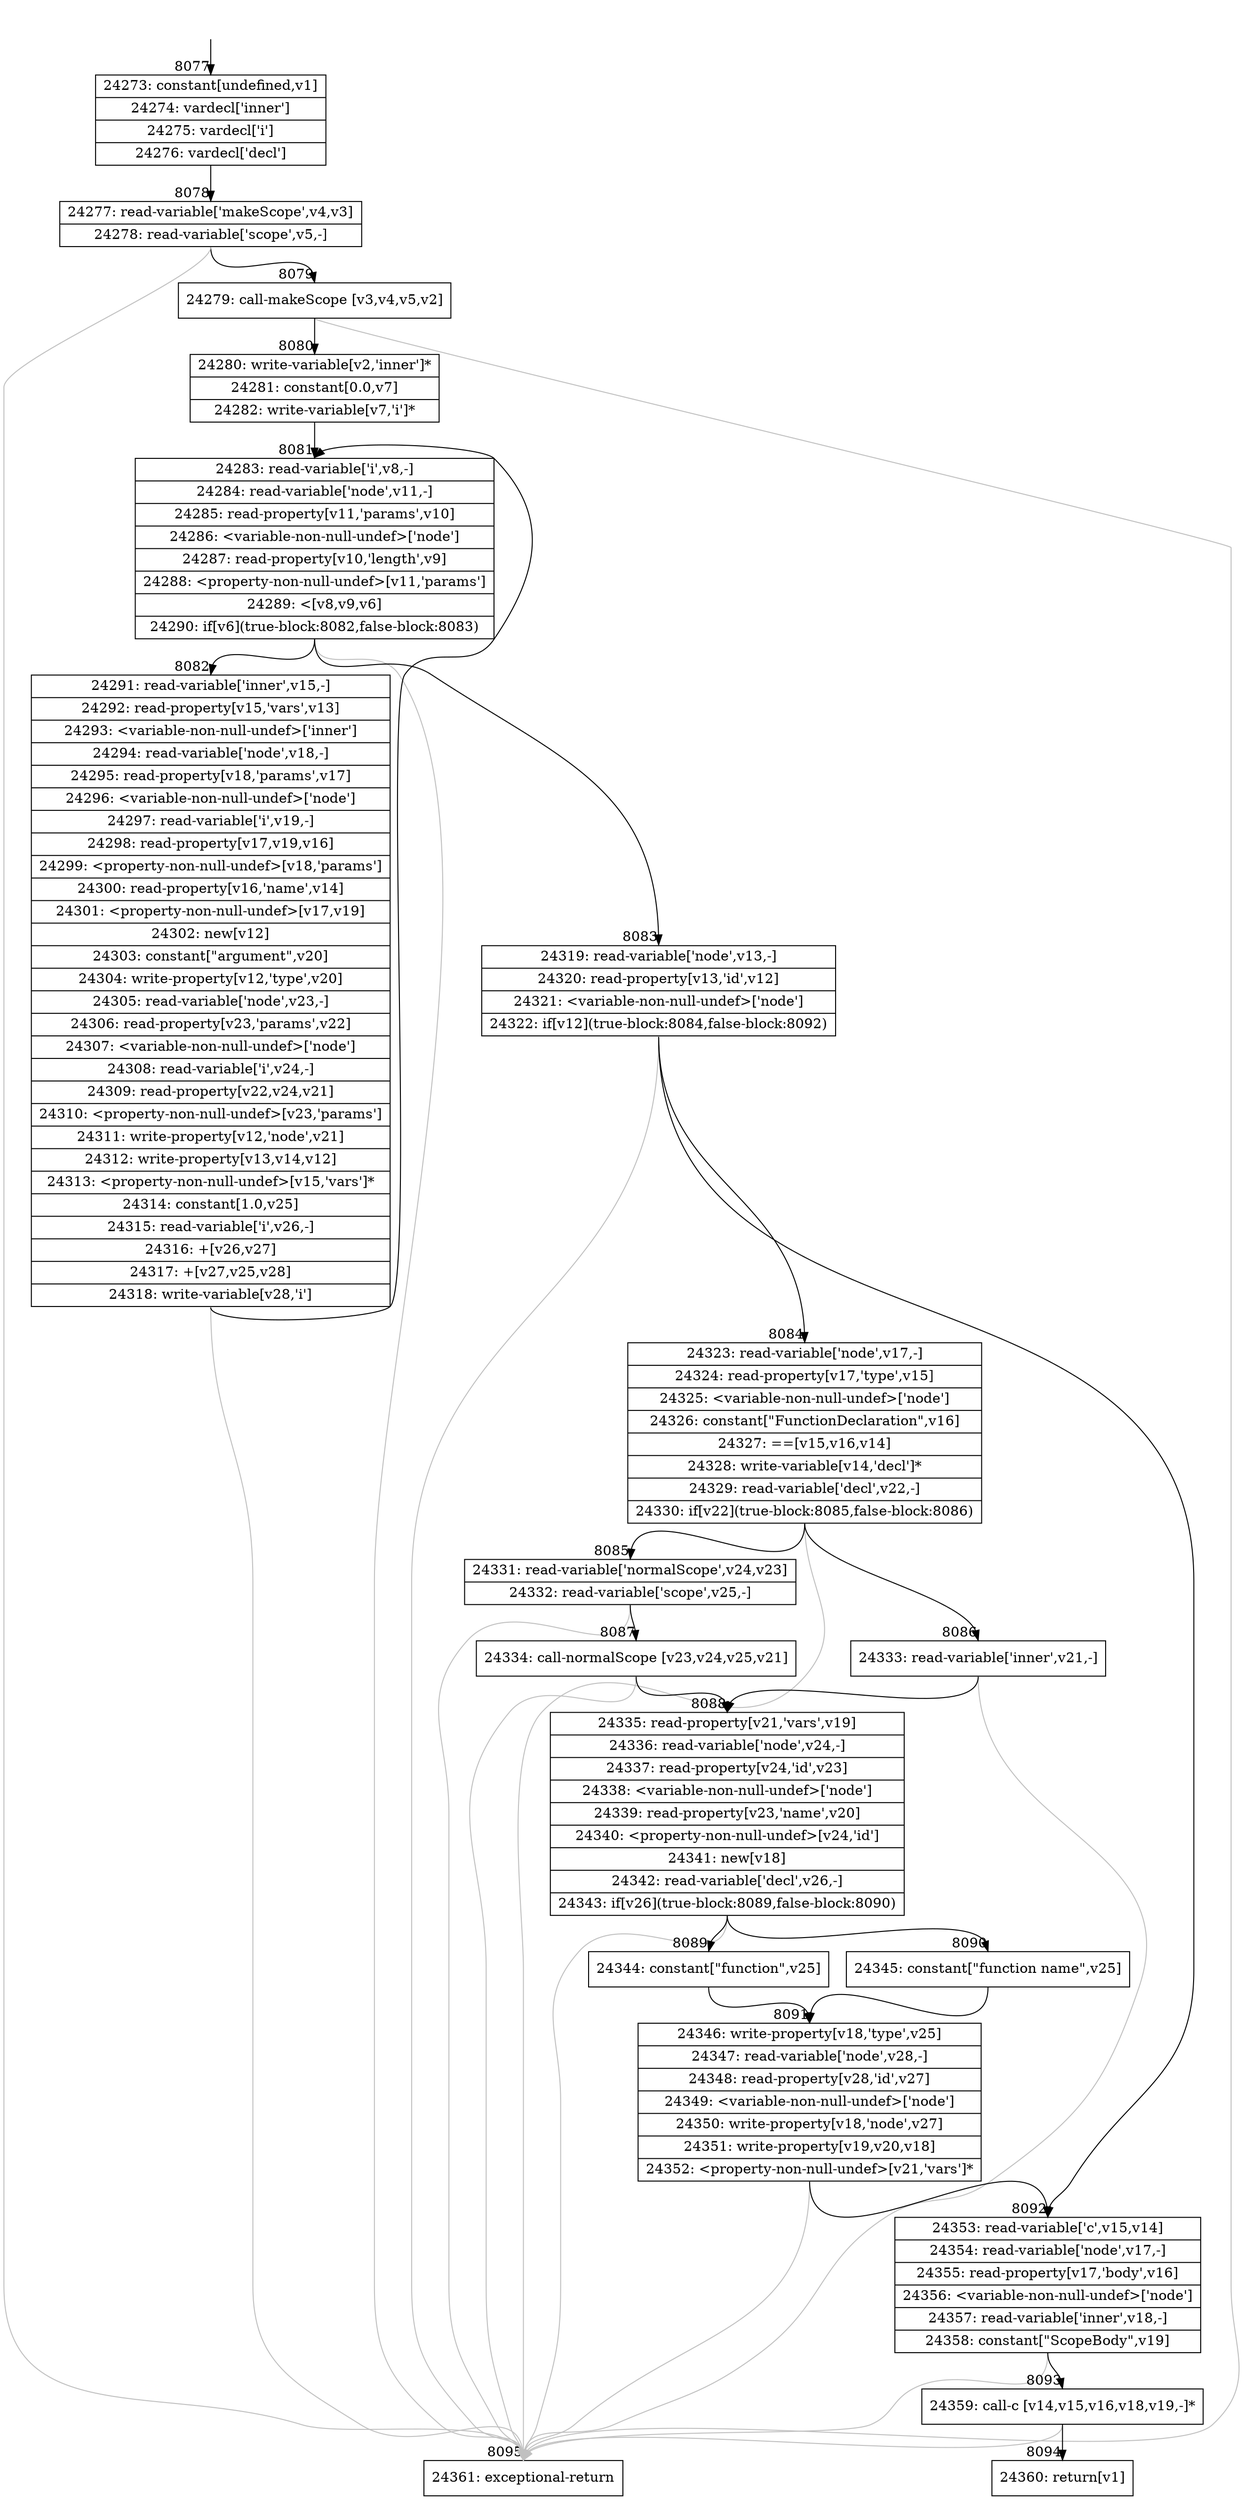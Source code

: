 digraph {
rankdir="TD"
BB_entry454[shape=none,label=""];
BB_entry454 -> BB8077 [tailport=s, headport=n, headlabel="    8077"]
BB8077 [shape=record label="{24273: constant[undefined,v1]|24274: vardecl['inner']|24275: vardecl['i']|24276: vardecl['decl']}" ] 
BB8077 -> BB8078 [tailport=s, headport=n, headlabel="      8078"]
BB8078 [shape=record label="{24277: read-variable['makeScope',v4,v3]|24278: read-variable['scope',v5,-]}" ] 
BB8078 -> BB8079 [tailport=s, headport=n, headlabel="      8079"]
BB8078 -> BB8095 [tailport=s, headport=n, color=gray, headlabel="      8095"]
BB8079 [shape=record label="{24279: call-makeScope [v3,v4,v5,v2]}" ] 
BB8079 -> BB8080 [tailport=s, headport=n, headlabel="      8080"]
BB8079 -> BB8095 [tailport=s, headport=n, color=gray]
BB8080 [shape=record label="{24280: write-variable[v2,'inner']*|24281: constant[0.0,v7]|24282: write-variable[v7,'i']*}" ] 
BB8080 -> BB8081 [tailport=s, headport=n, headlabel="      8081"]
BB8081 [shape=record label="{24283: read-variable['i',v8,-]|24284: read-variable['node',v11,-]|24285: read-property[v11,'params',v10]|24286: \<variable-non-null-undef\>['node']|24287: read-property[v10,'length',v9]|24288: \<property-non-null-undef\>[v11,'params']|24289: \<[v8,v9,v6]|24290: if[v6](true-block:8082,false-block:8083)}" ] 
BB8081 -> BB8082 [tailport=s, headport=n, headlabel="      8082"]
BB8081 -> BB8083 [tailport=s, headport=n, headlabel="      8083"]
BB8081 -> BB8095 [tailport=s, headport=n, color=gray]
BB8082 [shape=record label="{24291: read-variable['inner',v15,-]|24292: read-property[v15,'vars',v13]|24293: \<variable-non-null-undef\>['inner']|24294: read-variable['node',v18,-]|24295: read-property[v18,'params',v17]|24296: \<variable-non-null-undef\>['node']|24297: read-variable['i',v19,-]|24298: read-property[v17,v19,v16]|24299: \<property-non-null-undef\>[v18,'params']|24300: read-property[v16,'name',v14]|24301: \<property-non-null-undef\>[v17,v19]|24302: new[v12]|24303: constant[\"argument\",v20]|24304: write-property[v12,'type',v20]|24305: read-variable['node',v23,-]|24306: read-property[v23,'params',v22]|24307: \<variable-non-null-undef\>['node']|24308: read-variable['i',v24,-]|24309: read-property[v22,v24,v21]|24310: \<property-non-null-undef\>[v23,'params']|24311: write-property[v12,'node',v21]|24312: write-property[v13,v14,v12]|24313: \<property-non-null-undef\>[v15,'vars']*|24314: constant[1.0,v25]|24315: read-variable['i',v26,-]|24316: +[v26,v27]|24317: +[v27,v25,v28]|24318: write-variable[v28,'i']}" ] 
BB8082 -> BB8081 [tailport=s, headport=n]
BB8082 -> BB8095 [tailport=s, headport=n, color=gray]
BB8083 [shape=record label="{24319: read-variable['node',v13,-]|24320: read-property[v13,'id',v12]|24321: \<variable-non-null-undef\>['node']|24322: if[v12](true-block:8084,false-block:8092)}" ] 
BB8083 -> BB8084 [tailport=s, headport=n, headlabel="      8084"]
BB8083 -> BB8092 [tailport=s, headport=n, headlabel="      8092"]
BB8083 -> BB8095 [tailport=s, headport=n, color=gray]
BB8084 [shape=record label="{24323: read-variable['node',v17,-]|24324: read-property[v17,'type',v15]|24325: \<variable-non-null-undef\>['node']|24326: constant[\"FunctionDeclaration\",v16]|24327: ==[v15,v16,v14]|24328: write-variable[v14,'decl']*|24329: read-variable['decl',v22,-]|24330: if[v22](true-block:8085,false-block:8086)}" ] 
BB8084 -> BB8085 [tailport=s, headport=n, headlabel="      8085"]
BB8084 -> BB8086 [tailport=s, headport=n, headlabel="      8086"]
BB8084 -> BB8095 [tailport=s, headport=n, color=gray]
BB8085 [shape=record label="{24331: read-variable['normalScope',v24,v23]|24332: read-variable['scope',v25,-]}" ] 
BB8085 -> BB8087 [tailport=s, headport=n, headlabel="      8087"]
BB8085 -> BB8095 [tailport=s, headport=n, color=gray]
BB8086 [shape=record label="{24333: read-variable['inner',v21,-]}" ] 
BB8086 -> BB8088 [tailport=s, headport=n, headlabel="      8088"]
BB8086 -> BB8095 [tailport=s, headport=n, color=gray]
BB8087 [shape=record label="{24334: call-normalScope [v23,v24,v25,v21]}" ] 
BB8087 -> BB8088 [tailport=s, headport=n]
BB8087 -> BB8095 [tailport=s, headport=n, color=gray]
BB8088 [shape=record label="{24335: read-property[v21,'vars',v19]|24336: read-variable['node',v24,-]|24337: read-property[v24,'id',v23]|24338: \<variable-non-null-undef\>['node']|24339: read-property[v23,'name',v20]|24340: \<property-non-null-undef\>[v24,'id']|24341: new[v18]|24342: read-variable['decl',v26,-]|24343: if[v26](true-block:8089,false-block:8090)}" ] 
BB8088 -> BB8089 [tailport=s, headport=n, headlabel="      8089"]
BB8088 -> BB8090 [tailport=s, headport=n, headlabel="      8090"]
BB8088 -> BB8095 [tailport=s, headport=n, color=gray]
BB8089 [shape=record label="{24344: constant[\"function\",v25]}" ] 
BB8089 -> BB8091 [tailport=s, headport=n, headlabel="      8091"]
BB8090 [shape=record label="{24345: constant[\"function name\",v25]}" ] 
BB8090 -> BB8091 [tailport=s, headport=n]
BB8091 [shape=record label="{24346: write-property[v18,'type',v25]|24347: read-variable['node',v28,-]|24348: read-property[v28,'id',v27]|24349: \<variable-non-null-undef\>['node']|24350: write-property[v18,'node',v27]|24351: write-property[v19,v20,v18]|24352: \<property-non-null-undef\>[v21,'vars']*}" ] 
BB8091 -> BB8092 [tailport=s, headport=n]
BB8091 -> BB8095 [tailport=s, headport=n, color=gray]
BB8092 [shape=record label="{24353: read-variable['c',v15,v14]|24354: read-variable['node',v17,-]|24355: read-property[v17,'body',v16]|24356: \<variable-non-null-undef\>['node']|24357: read-variable['inner',v18,-]|24358: constant[\"ScopeBody\",v19]}" ] 
BB8092 -> BB8093 [tailport=s, headport=n, headlabel="      8093"]
BB8092 -> BB8095 [tailport=s, headport=n, color=gray]
BB8093 [shape=record label="{24359: call-c [v14,v15,v16,v18,v19,-]*}" ] 
BB8093 -> BB8094 [tailport=s, headport=n, headlabel="      8094"]
BB8093 -> BB8095 [tailport=s, headport=n, color=gray]
BB8094 [shape=record label="{24360: return[v1]}" ] 
BB8095 [shape=record label="{24361: exceptional-return}" ] 
//#$~ 7444
}
